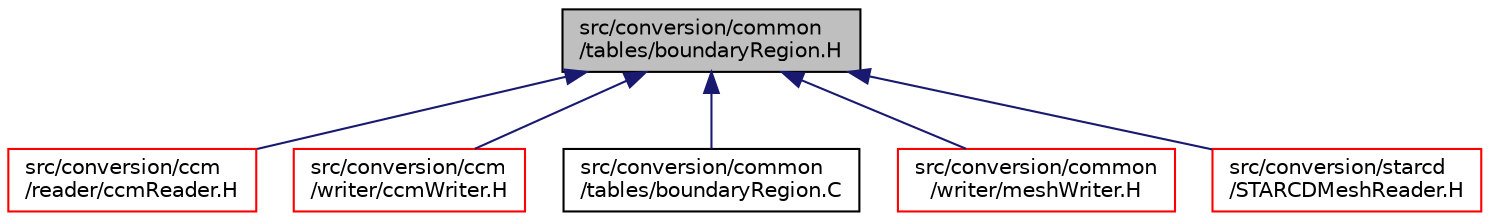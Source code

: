 digraph "src/conversion/common/tables/boundaryRegion.H"
{
  bgcolor="transparent";
  edge [fontname="Helvetica",fontsize="10",labelfontname="Helvetica",labelfontsize="10"];
  node [fontname="Helvetica",fontsize="10",shape=record];
  Node1 [label="src/conversion/common\l/tables/boundaryRegion.H",height=0.2,width=0.4,color="black", fillcolor="grey75", style="filled" fontcolor="black"];
  Node1 -> Node2 [dir="back",color="midnightblue",fontsize="10",style="solid",fontname="Helvetica"];
  Node2 [label="src/conversion/ccm\l/reader/ccmReader.H",height=0.2,width=0.4,color="red",URL="$ccmReader_8H.html"];
  Node1 -> Node3 [dir="back",color="midnightblue",fontsize="10",style="solid",fontname="Helvetica"];
  Node3 [label="src/conversion/ccm\l/writer/ccmWriter.H",height=0.2,width=0.4,color="red",URL="$ccmWriter_8H.html"];
  Node1 -> Node4 [dir="back",color="midnightblue",fontsize="10",style="solid",fontname="Helvetica"];
  Node4 [label="src/conversion/common\l/tables/boundaryRegion.C",height=0.2,width=0.4,color="black",URL="$boundaryRegion_8C.html"];
  Node1 -> Node5 [dir="back",color="midnightblue",fontsize="10",style="solid",fontname="Helvetica"];
  Node5 [label="src/conversion/common\l/writer/meshWriter.H",height=0.2,width=0.4,color="red",URL="$meshWriter_8H.html"];
  Node1 -> Node6 [dir="back",color="midnightblue",fontsize="10",style="solid",fontname="Helvetica"];
  Node6 [label="src/conversion/starcd\l/STARCDMeshReader.H",height=0.2,width=0.4,color="red",URL="$STARCDMeshReader_8H.html"];
}
